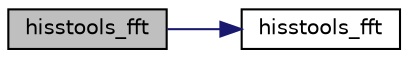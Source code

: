 digraph "hisstools_fft"
{
  edge [fontname="Helvetica",fontsize="10",labelfontname="Helvetica",labelfontsize="10"];
  node [fontname="Helvetica",fontsize="10",shape=record];
  rankdir="LR";
  Node11 [label="hisstools_fft",height=0.2,width=0.4,color="black", fillcolor="grey75", style="filled", fontcolor="black"];
  Node11 -> Node12 [color="midnightblue",fontsize="10",style="solid",fontname="Helvetica"];
  Node12 [label="hisstools_fft",height=0.2,width=0.4,color="black", fillcolor="white", style="filled",URL="$_h_i_s_s_tools___f_f_t_8h.html#a3546bf7a638de4dee99ae8cc8cf65105"];
}
